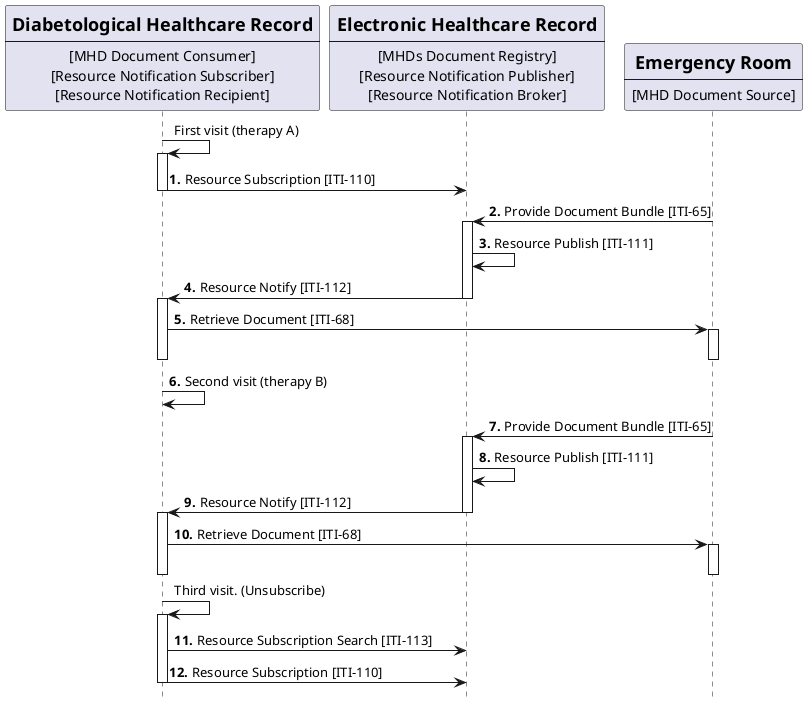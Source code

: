 @startuml
skinparam svgDimensionStyle false
hide footbox
/'title "Folder Subscription with DSUBm on MHDs infrastructure" '/

participant DHR [
    = Diabetological Healthcare Record
    ----
    [MHD Document Consumer]
    [Resource Notification Subscriber]
    [Resource Notification Recipient]
] 



participant Central [
    =Electronic Healthcare Record
    ----
    [MHDs Document Registry]
    [Resource Notification Publisher]
    [Resource Notification Broker]
] 

participant ER [
    =Emergency Room
    ----
    [MHD Document Source]
] 




DHR -> DHR: First visit (therapy A)
autonumber "<b>."
activate DHR
DHR -> Central:  Resource Subscription [ITI-110]
deactivate DHR
ER->Central:  Provide Document Bundle [ITI-65]
activate Central 
Central -> Central: Resource Publish [ITI-111]
Central -> DHR: Resource Notify [ITI-112]
deactivate Central
activate DHR
DHR -> ER: Retrieve Document [ITI-68]
activate ER
deactivate ER
deactivate DHR 

DHR -> DHR: Second visit (therapy B)
ER->Central:  Provide Document Bundle [ITI-65]
activate Central 
Central -> Central: Resource Publish [ITI-111]
Central -> DHR: Resource Notify [ITI-112]
deactivate Central
activate DHR

DHR -> ER: Retrieve Document [ITI-68]
activate ER
deactivate ER
deactivate DHR 
autonumber stop 
DHR -> DHR: Third visit. (Unsubscribe)
activate DHR
autonumber 11 "<b>."
DHR -> Central: Resource Subscription Search [ITI-113]
DHR -> Central: Resource Subscription [ITI-110]	
deactivate DHR

@enduml